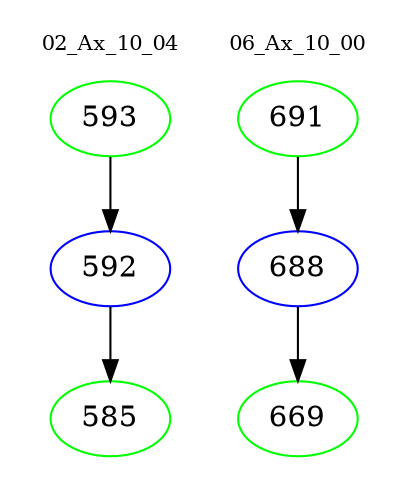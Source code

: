 digraph{
subgraph cluster_0 {
color = white
label = "02_Ax_10_04";
fontsize=10;
T0_593 [label="593", color="green"]
T0_593 -> T0_592 [color="black"]
T0_592 [label="592", color="blue"]
T0_592 -> T0_585 [color="black"]
T0_585 [label="585", color="green"]
}
subgraph cluster_1 {
color = white
label = "06_Ax_10_00";
fontsize=10;
T1_691 [label="691", color="green"]
T1_691 -> T1_688 [color="black"]
T1_688 [label="688", color="blue"]
T1_688 -> T1_669 [color="black"]
T1_669 [label="669", color="green"]
}
}
